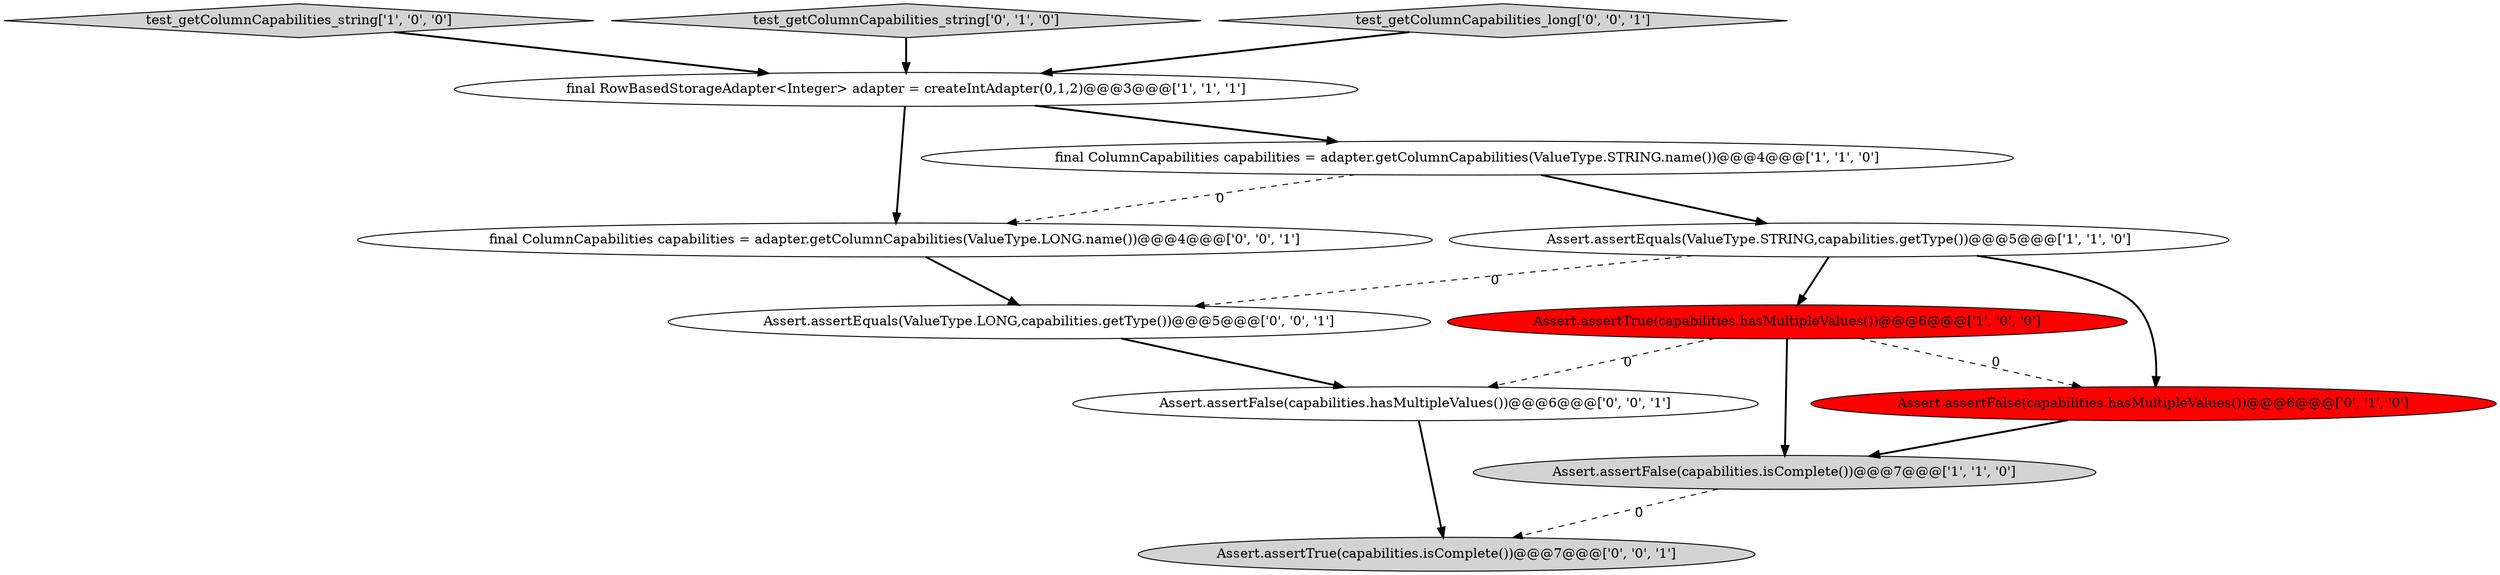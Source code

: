 digraph {
1 [style = filled, label = "test_getColumnCapabilities_string['1', '0', '0']", fillcolor = lightgray, shape = diamond image = "AAA0AAABBB1BBB"];
3 [style = filled, label = "Assert.assertEquals(ValueType.STRING,capabilities.getType())@@@5@@@['1', '1', '0']", fillcolor = white, shape = ellipse image = "AAA0AAABBB1BBB"];
2 [style = filled, label = "final RowBasedStorageAdapter<Integer> adapter = createIntAdapter(0,1,2)@@@3@@@['1', '1', '1']", fillcolor = white, shape = ellipse image = "AAA0AAABBB1BBB"];
9 [style = filled, label = "Assert.assertEquals(ValueType.LONG,capabilities.getType())@@@5@@@['0', '0', '1']", fillcolor = white, shape = ellipse image = "AAA0AAABBB3BBB"];
6 [style = filled, label = "test_getColumnCapabilities_string['0', '1', '0']", fillcolor = lightgray, shape = diamond image = "AAA0AAABBB2BBB"];
0 [style = filled, label = "Assert.assertFalse(capabilities.isComplete())@@@7@@@['1', '1', '0']", fillcolor = lightgray, shape = ellipse image = "AAA0AAABBB1BBB"];
7 [style = filled, label = "Assert.assertFalse(capabilities.hasMultipleValues())@@@6@@@['0', '1', '0']", fillcolor = red, shape = ellipse image = "AAA1AAABBB2BBB"];
11 [style = filled, label = "final ColumnCapabilities capabilities = adapter.getColumnCapabilities(ValueType.LONG.name())@@@4@@@['0', '0', '1']", fillcolor = white, shape = ellipse image = "AAA0AAABBB3BBB"];
12 [style = filled, label = "Assert.assertFalse(capabilities.hasMultipleValues())@@@6@@@['0', '0', '1']", fillcolor = white, shape = ellipse image = "AAA0AAABBB3BBB"];
10 [style = filled, label = "test_getColumnCapabilities_long['0', '0', '1']", fillcolor = lightgray, shape = diamond image = "AAA0AAABBB3BBB"];
4 [style = filled, label = "Assert.assertTrue(capabilities.hasMultipleValues())@@@6@@@['1', '0', '0']", fillcolor = red, shape = ellipse image = "AAA1AAABBB1BBB"];
8 [style = filled, label = "Assert.assertTrue(capabilities.isComplete())@@@7@@@['0', '0', '1']", fillcolor = lightgray, shape = ellipse image = "AAA0AAABBB3BBB"];
5 [style = filled, label = "final ColumnCapabilities capabilities = adapter.getColumnCapabilities(ValueType.STRING.name())@@@4@@@['1', '1', '0']", fillcolor = white, shape = ellipse image = "AAA0AAABBB1BBB"];
5->3 [style = bold, label=""];
0->8 [style = dashed, label="0"];
10->2 [style = bold, label=""];
1->2 [style = bold, label=""];
7->0 [style = bold, label=""];
9->12 [style = bold, label=""];
4->12 [style = dashed, label="0"];
5->11 [style = dashed, label="0"];
3->7 [style = bold, label=""];
11->9 [style = bold, label=""];
3->9 [style = dashed, label="0"];
4->7 [style = dashed, label="0"];
3->4 [style = bold, label=""];
12->8 [style = bold, label=""];
2->11 [style = bold, label=""];
4->0 [style = bold, label=""];
2->5 [style = bold, label=""];
6->2 [style = bold, label=""];
}
